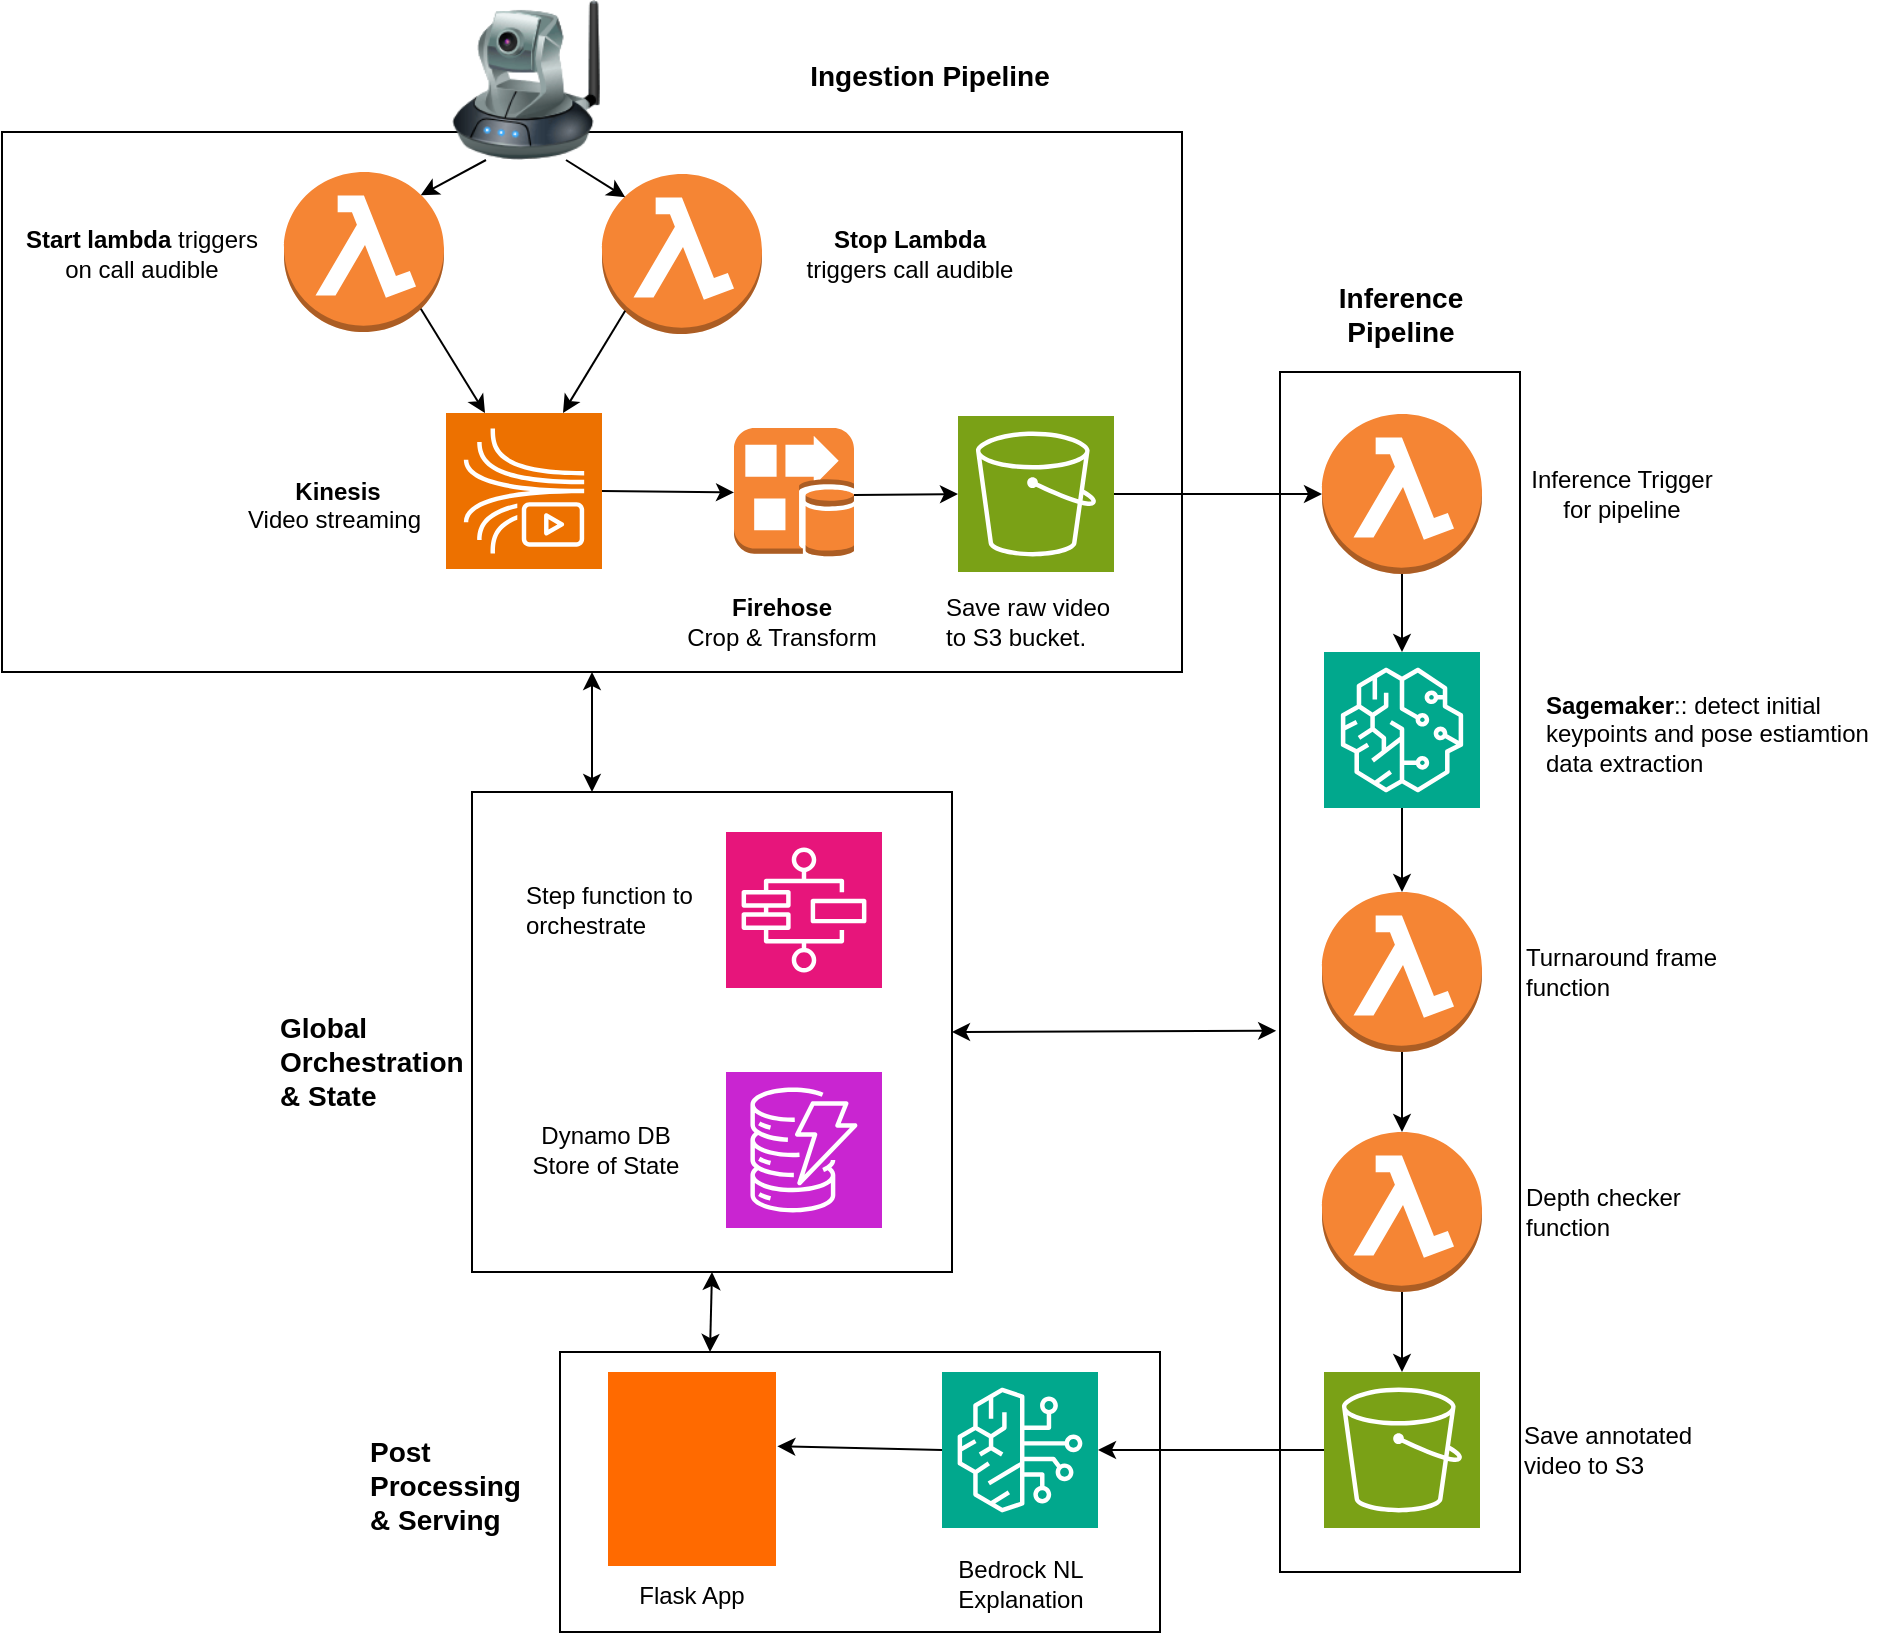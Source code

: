 <mxfile version="26.0.9" pages="2">
  <diagram id="-JO8x4zFdo4FEkR7jgUP" name="RefVision diagram">
    <mxGraphModel dx="1507" dy="1496" grid="1" gridSize="10" guides="1" tooltips="1" connect="1" arrows="1" fold="1" page="1" pageScale="1" pageWidth="1169" pageHeight="827" math="0" shadow="0">
      <root>
        <mxCell id="0" />
        <mxCell id="1" parent="0" />
        <mxCell id="lw2kPFOATej0GYd3BTcC-44" value="" style="rounded=0;whiteSpace=wrap;html=1;" vertex="1" parent="1">
          <mxGeometry x="309" y="-150" width="300" height="140" as="geometry" />
        </mxCell>
        <mxCell id="lw2kPFOATej0GYd3BTcC-38" value="" style="rounded=0;whiteSpace=wrap;html=1;" vertex="1" parent="1">
          <mxGeometry x="265" y="-430" width="240" height="240" as="geometry" />
        </mxCell>
        <mxCell id="lw2kPFOATej0GYd3BTcC-37" value="" style="rounded=0;whiteSpace=wrap;html=1;" vertex="1" parent="1">
          <mxGeometry x="30" y="-760" width="590" height="270" as="geometry" />
        </mxCell>
        <mxCell id="lw2kPFOATej0GYd3BTcC-36" value="" style="rounded=0;whiteSpace=wrap;html=1;" vertex="1" parent="1">
          <mxGeometry x="669" y="-640" width="120" height="600" as="geometry" />
        </mxCell>
        <mxCell id="WAWI1PnUTGvxY50PO7R5-2" value="" style="sketch=0;points=[[0,0,0],[0.25,0,0],[0.5,0,0],[0.75,0,0],[1,0,0],[0,1,0],[0.25,1,0],[0.5,1,0],[0.75,1,0],[1,1,0],[0,0.25,0],[0,0.5,0],[0,0.75,0],[1,0.25,0],[1,0.5,0],[1,0.75,0]];outlineConnect=0;fontColor=#232F3E;fillColor=#E7157B;strokeColor=#ffffff;dashed=0;verticalLabelPosition=bottom;verticalAlign=top;align=center;html=1;fontSize=12;fontStyle=0;aspect=fixed;shape=mxgraph.aws4.resourceIcon;resIcon=mxgraph.aws4.step_functions;" parent="1" vertex="1">
          <mxGeometry x="392" y="-410" width="78" height="78" as="geometry" />
        </mxCell>
        <mxCell id="WAWI1PnUTGvxY50PO7R5-3" value="" style="outlineConnect=0;dashed=0;verticalLabelPosition=bottom;verticalAlign=top;align=center;html=1;shape=mxgraph.aws3.lambda_function;fillColor=#F58534;gradientColor=none;" parent="1" vertex="1">
          <mxGeometry x="690" y="-619" width="80" height="80" as="geometry" />
        </mxCell>
        <mxCell id="WAWI1PnUTGvxY50PO7R5-8" value="&lt;b&gt;Sagemaker&lt;/b&gt;::&amp;nbsp;&lt;span style=&quot;background-color: transparent; color: light-dark(rgb(0, 0, 0), rgb(255, 255, 255));&quot;&gt;detect initial keypoints and pose estiamtion data extraction&lt;/span&gt;" style="text;html=1;align=left;verticalAlign=middle;whiteSpace=wrap;rounded=0;" parent="1" vertex="1">
          <mxGeometry x="800" y="-479" width="170" height="40" as="geometry" />
        </mxCell>
        <mxCell id="WAWI1PnUTGvxY50PO7R5-16" value="" style="sketch=0;points=[[0,0,0],[0.25,0,0],[0.5,0,0],[0.75,0,0],[1,0,0],[0,1,0],[0.25,1,0],[0.5,1,0],[0.75,1,0],[1,1,0],[0,0.25,0],[0,0.5,0],[0,0.75,0],[1,0.25,0],[1,0.5,0],[1,0.75,0]];outlineConnect=0;fontColor=#232F3E;fillColor=#01A88D;strokeColor=#ffffff;dashed=0;verticalLabelPosition=bottom;verticalAlign=top;align=center;html=1;fontSize=12;fontStyle=0;aspect=fixed;shape=mxgraph.aws4.resourceIcon;resIcon=mxgraph.aws4.sagemaker;" parent="1" vertex="1">
          <mxGeometry x="691" y="-500" width="78" height="78" as="geometry" />
        </mxCell>
        <mxCell id="WAWI1PnUTGvxY50PO7R5-26" value="Step function to orchestrate" style="text;html=1;align=left;verticalAlign=middle;whiteSpace=wrap;rounded=0;" parent="1" vertex="1">
          <mxGeometry x="290" y="-394" width="90" height="46" as="geometry" />
        </mxCell>
        <mxCell id="WAWI1PnUTGvxY50PO7R5-39" value="" style="sketch=0;points=[[0,0,0],[0.25,0,0],[0.5,0,0],[0.75,0,0],[1,0,0],[0,1,0],[0.25,1,0],[0.5,1,0],[0.75,1,0],[1,1,0],[0,0.25,0],[0,0.5,0],[0,0.75,0],[1,0.25,0],[1,0.5,0],[1,0.75,0]];outlineConnect=0;fontColor=#232F3E;fillColor=#7AA116;strokeColor=#ffffff;dashed=0;verticalLabelPosition=bottom;verticalAlign=top;align=center;html=1;fontSize=12;fontStyle=0;aspect=fixed;shape=mxgraph.aws4.resourceIcon;resIcon=mxgraph.aws4.s3;" parent="1" vertex="1">
          <mxGeometry x="508" y="-618" width="78" height="78" as="geometry" />
        </mxCell>
        <mxCell id="QuN5w_704vBOULfmnqHs-10" value="" style="endArrow=classic;html=1;rounded=0;exitX=1;exitY=0.5;exitDx=0;exitDy=0;exitPerimeter=0;entryX=0;entryY=0.5;entryDx=0;entryDy=0;entryPerimeter=0;" parent="1" source="YWISUtTttNGglYgdMUDr-8" edge="1" target="lw2kPFOATej0GYd3BTcC-1">
          <mxGeometry width="50" height="50" relative="1" as="geometry">
            <mxPoint x="430" y="-530" as="sourcePoint" />
            <mxPoint x="430" y="-500" as="targetPoint" />
          </mxGeometry>
        </mxCell>
        <mxCell id="unXnNoze_wnshiiaE0eF-2" value="&lt;b&gt;Kinesis&lt;/b&gt;" style="text;html=1;align=center;verticalAlign=middle;whiteSpace=wrap;rounded=0;" parent="1" vertex="1">
          <mxGeometry x="168" y="-595.5" width="60" height="30" as="geometry" />
        </mxCell>
        <mxCell id="unXnNoze_wnshiiaE0eF-3" value="Video streaming" style="text;html=1;align=left;verticalAlign=middle;whiteSpace=wrap;rounded=0;" parent="1" vertex="1">
          <mxGeometry x="151" y="-581.5" width="110" height="30" as="geometry" />
        </mxCell>
        <mxCell id="unXnNoze_wnshiiaE0eF-4" value="Save raw video to S3 bucket." style="text;html=1;align=left;verticalAlign=middle;whiteSpace=wrap;rounded=0;" parent="1" vertex="1">
          <mxGeometry x="500" y="-530" width="90" height="30" as="geometry" />
        </mxCell>
        <mxCell id="YWISUtTttNGglYgdMUDr-8" value="" style="sketch=0;points=[[0,0,0],[0.25,0,0],[0.5,0,0],[0.75,0,0],[1,0,0],[0,1,0],[0.25,1,0],[0.5,1,0],[0.75,1,0],[1,1,0],[0,0.25,0],[0,0.5,0],[0,0.75,0],[1,0.25,0],[1,0.5,0],[1,0.75,0]];outlineConnect=0;fontColor=#232F3E;fillColor=#ED7100;strokeColor=#ffffff;dashed=0;verticalLabelPosition=bottom;verticalAlign=top;align=center;html=1;fontSize=12;fontStyle=0;aspect=fixed;shape=mxgraph.aws4.resourceIcon;resIcon=mxgraph.aws4.kinesis_video_streams;" parent="1" vertex="1">
          <mxGeometry x="252" y="-619.5" width="78" height="78" as="geometry" />
        </mxCell>
        <mxCell id="lw2kPFOATej0GYd3BTcC-1" value="" style="outlineConnect=0;dashed=0;verticalLabelPosition=bottom;verticalAlign=top;align=center;html=1;shape=mxgraph.aws3.kinesis_firehose;fillColor=#F58534;gradientColor=none;" vertex="1" parent="1">
          <mxGeometry x="396" y="-612" width="60" height="64.5" as="geometry" />
        </mxCell>
        <mxCell id="lw2kPFOATej0GYd3BTcC-2" value="&lt;b&gt;Firehose&lt;/b&gt;&lt;div&gt;&lt;span style=&quot;text-align: left;&quot;&gt;Crop &amp;amp; Transform&lt;/span&gt;&lt;b&gt;&lt;br&gt;&lt;/b&gt;&lt;/div&gt;" style="text;html=1;align=center;verticalAlign=middle;whiteSpace=wrap;rounded=0;" vertex="1" parent="1">
          <mxGeometry x="370" y="-530" width="100" height="30" as="geometry" />
        </mxCell>
        <mxCell id="lw2kPFOATej0GYd3BTcC-4" value="" style="sketch=0;points=[[0,0,0],[0.25,0,0],[0.5,0,0],[0.75,0,0],[1,0,0],[0,1,0],[0.25,1,0],[0.5,1,0],[0.75,1,0],[1,1,0],[0,0.25,0],[0,0.5,0],[0,0.75,0],[1,0.25,0],[1,0.5,0],[1,0.75,0]];outlineConnect=0;fontColor=#232F3E;fillColor=#C925D1;strokeColor=#ffffff;dashed=0;verticalLabelPosition=bottom;verticalAlign=top;align=center;html=1;fontSize=12;fontStyle=0;aspect=fixed;shape=mxgraph.aws4.resourceIcon;resIcon=mxgraph.aws4.dynamodb;" vertex="1" parent="1">
          <mxGeometry x="392" y="-290" width="78" height="78" as="geometry" />
        </mxCell>
        <mxCell id="lw2kPFOATej0GYd3BTcC-5" value="Dynamo DB Store of State" style="text;html=1;align=center;verticalAlign=middle;whiteSpace=wrap;rounded=0;" vertex="1" parent="1">
          <mxGeometry x="292" y="-266" width="80" height="30" as="geometry" />
        </mxCell>
        <mxCell id="lw2kPFOATej0GYd3BTcC-6" value="" style="endArrow=classic;html=1;rounded=0;exitX=1;exitY=0.52;exitDx=0;exitDy=0;exitPerimeter=0;entryX=0;entryY=0.5;entryDx=0;entryDy=0;entryPerimeter=0;" edge="1" parent="1" source="lw2kPFOATej0GYd3BTcC-1" target="WAWI1PnUTGvxY50PO7R5-39">
          <mxGeometry width="50" height="50" relative="1" as="geometry">
            <mxPoint x="430" y="-440" as="sourcePoint" />
            <mxPoint x="429" y="-399" as="targetPoint" />
          </mxGeometry>
        </mxCell>
        <mxCell id="lw2kPFOATej0GYd3BTcC-7" value="" style="endArrow=classic;html=1;rounded=0;exitX=1;exitY=0.5;exitDx=0;exitDy=0;exitPerimeter=0;entryX=0;entryY=0.5;entryDx=0;entryDy=0;entryPerimeter=0;" edge="1" parent="1" source="WAWI1PnUTGvxY50PO7R5-39" target="WAWI1PnUTGvxY50PO7R5-3">
          <mxGeometry width="50" height="50" relative="1" as="geometry">
            <mxPoint x="590" y="-450" as="sourcePoint" />
            <mxPoint x="640" y="-500" as="targetPoint" />
          </mxGeometry>
        </mxCell>
        <mxCell id="lw2kPFOATej0GYd3BTcC-9" value="" style="sketch=0;points=[[0,0,0],[0.25,0,0],[0.5,0,0],[0.75,0,0],[1,0,0],[0,1,0],[0.25,1,0],[0.5,1,0],[0.75,1,0],[1,1,0],[0,0.25,0],[0,0.5,0],[0,0.75,0],[1,0.25,0],[1,0.5,0],[1,0.75,0]];outlineConnect=0;fontColor=#232F3E;fillColor=#7AA116;strokeColor=#ffffff;dashed=0;verticalLabelPosition=bottom;verticalAlign=top;align=center;html=1;fontSize=12;fontStyle=0;aspect=fixed;shape=mxgraph.aws4.resourceIcon;resIcon=mxgraph.aws4.s3;" vertex="1" parent="1">
          <mxGeometry x="691" y="-140" width="78" height="78" as="geometry" />
        </mxCell>
        <mxCell id="lw2kPFOATej0GYd3BTcC-10" value="" style="endArrow=classic;html=1;rounded=0;exitX=0.5;exitY=1;exitDx=0;exitDy=0;exitPerimeter=0;entryX=0.5;entryY=0;entryDx=0;entryDy=0;entryPerimeter=0;" edge="1" parent="1" source="WAWI1PnUTGvxY50PO7R5-3" target="WAWI1PnUTGvxY50PO7R5-16">
          <mxGeometry width="50" height="50" relative="1" as="geometry">
            <mxPoint x="650" y="-330" as="sourcePoint" />
            <mxPoint x="700" y="-380" as="targetPoint" />
          </mxGeometry>
        </mxCell>
        <mxCell id="lw2kPFOATej0GYd3BTcC-11" value="" style="outlineConnect=0;dashed=0;verticalLabelPosition=bottom;verticalAlign=top;align=center;html=1;shape=mxgraph.aws3.lambda_function;fillColor=#F58534;gradientColor=none;" vertex="1" parent="1">
          <mxGeometry x="171" y="-740" width="80" height="80" as="geometry" />
        </mxCell>
        <mxCell id="lw2kPFOATej0GYd3BTcC-12" value="" style="endArrow=classic;html=1;rounded=0;exitX=0.855;exitY=0.855;exitDx=0;exitDy=0;exitPerimeter=0;entryX=0.25;entryY=0;entryDx=0;entryDy=0;entryPerimeter=0;" edge="1" parent="1" source="lw2kPFOATej0GYd3BTcC-11" target="YWISUtTttNGglYgdMUDr-8">
          <mxGeometry width="50" height="50" relative="1" as="geometry">
            <mxPoint x="180" y="-460" as="sourcePoint" />
            <mxPoint x="230" y="-510" as="targetPoint" />
          </mxGeometry>
        </mxCell>
        <mxCell id="lw2kPFOATej0GYd3BTcC-13" value="&lt;b&gt;Start lambda&lt;/b&gt; triggers on call audible" style="text;html=1;align=center;verticalAlign=middle;whiteSpace=wrap;rounded=0;" vertex="1" parent="1">
          <mxGeometry x="40" y="-714" width="120" height="30" as="geometry" />
        </mxCell>
        <mxCell id="lw2kPFOATej0GYd3BTcC-14" value="" style="outlineConnect=0;dashed=0;verticalLabelPosition=bottom;verticalAlign=top;align=center;html=1;shape=mxgraph.aws3.lambda_function;fillColor=#F58534;gradientColor=none;" vertex="1" parent="1">
          <mxGeometry x="330" y="-739" width="80" height="80" as="geometry" />
        </mxCell>
        <mxCell id="lw2kPFOATej0GYd3BTcC-15" value="&lt;strong data-end=&quot;485&quot; data-start=&quot;470&quot;&gt;Stop Lambda&lt;/strong&gt; triggers call audible" style="text;html=1;align=center;verticalAlign=middle;whiteSpace=wrap;rounded=0;" vertex="1" parent="1">
          <mxGeometry x="428" y="-714" width="112" height="30" as="geometry" />
        </mxCell>
        <mxCell id="lw2kPFOATej0GYd3BTcC-16" value="" style="endArrow=classic;html=1;rounded=0;exitX=0.145;exitY=0.855;exitDx=0;exitDy=0;exitPerimeter=0;entryX=0.75;entryY=0;entryDx=0;entryDy=0;entryPerimeter=0;" edge="1" parent="1" source="lw2kPFOATej0GYd3BTcC-14" target="YWISUtTttNGglYgdMUDr-8">
          <mxGeometry width="50" height="50" relative="1" as="geometry">
            <mxPoint x="180" y="-450" as="sourcePoint" />
            <mxPoint x="230" y="-500" as="targetPoint" />
          </mxGeometry>
        </mxCell>
        <mxCell id="lw2kPFOATej0GYd3BTcC-17" value="Inference Trigger for pipeline" style="text;html=1;align=center;verticalAlign=middle;whiteSpace=wrap;rounded=0;" vertex="1" parent="1">
          <mxGeometry x="790" y="-594" width="100" height="30" as="geometry" />
        </mxCell>
        <mxCell id="lw2kPFOATej0GYd3BTcC-18" value="" style="outlineConnect=0;dashed=0;verticalLabelPosition=bottom;verticalAlign=top;align=center;html=1;shape=mxgraph.aws3.lambda_function;fillColor=#F58534;gradientColor=none;" vertex="1" parent="1">
          <mxGeometry x="690" y="-380" width="80" height="80" as="geometry" />
        </mxCell>
        <mxCell id="lw2kPFOATej0GYd3BTcC-19" value="Turnaround frame function" style="text;html=1;align=left;verticalAlign=middle;whiteSpace=wrap;rounded=0;" vertex="1" parent="1">
          <mxGeometry x="790" y="-355" width="120" height="30" as="geometry" />
        </mxCell>
        <mxCell id="lw2kPFOATej0GYd3BTcC-20" value="" style="endArrow=classic;html=1;rounded=0;entryX=0.5;entryY=0;entryDx=0;entryDy=0;entryPerimeter=0;exitX=0.5;exitY=1;exitDx=0;exitDy=0;exitPerimeter=0;" edge="1" parent="1" source="WAWI1PnUTGvxY50PO7R5-16" target="lw2kPFOATej0GYd3BTcC-18">
          <mxGeometry width="50" height="50" relative="1" as="geometry">
            <mxPoint x="511" y="-120" as="sourcePoint" />
            <mxPoint x="561" y="-170" as="targetPoint" />
          </mxGeometry>
        </mxCell>
        <mxCell id="lw2kPFOATej0GYd3BTcC-22" value="" style="sketch=0;points=[[0,0,0],[0.25,0,0],[0.5,0,0],[0.75,0,0],[1,0,0],[0,1,0],[0.25,1,0],[0.5,1,0],[0.75,1,0],[1,1,0],[0,0.25,0],[0,0.5,0],[0,0.75,0],[1,0.25,0],[1,0.5,0],[1,0.75,0]];outlineConnect=0;fontColor=#232F3E;fillColor=#01A88D;strokeColor=#ffffff;dashed=0;verticalLabelPosition=bottom;verticalAlign=top;align=center;html=1;fontSize=12;fontStyle=0;aspect=fixed;shape=mxgraph.aws4.resourceIcon;resIcon=mxgraph.aws4.bedrock;" vertex="1" parent="1">
          <mxGeometry x="500" y="-140" width="78" height="78" as="geometry" />
        </mxCell>
        <mxCell id="lw2kPFOATej0GYd3BTcC-23" value="" style="endArrow=classic;html=1;rounded=0;exitX=0.5;exitY=1;exitDx=0;exitDy=0;exitPerimeter=0;entryX=0.5;entryY=0;entryDx=0;entryDy=0;entryPerimeter=0;" edge="1" parent="1" source="lw2kPFOATej0GYd3BTcC-18" target="lw2kPFOATej0GYd3BTcC-25">
          <mxGeometry width="50" height="50" relative="1" as="geometry">
            <mxPoint x="380" y="30" as="sourcePoint" />
            <mxPoint x="430" y="-20" as="targetPoint" />
          </mxGeometry>
        </mxCell>
        <mxCell id="lw2kPFOATej0GYd3BTcC-24" value="Save annotated video to S3" style="text;html=1;align=left;verticalAlign=middle;whiteSpace=wrap;rounded=0;" vertex="1" parent="1">
          <mxGeometry x="789" y="-116" width="100" height="30" as="geometry" />
        </mxCell>
        <mxCell id="lw2kPFOATej0GYd3BTcC-25" value="" style="outlineConnect=0;dashed=0;verticalLabelPosition=bottom;verticalAlign=top;align=center;html=1;shape=mxgraph.aws3.lambda_function;fillColor=#F58534;gradientColor=none;" vertex="1" parent="1">
          <mxGeometry x="690" y="-260" width="80" height="80" as="geometry" />
        </mxCell>
        <mxCell id="lw2kPFOATej0GYd3BTcC-26" value="Depth checker function" style="text;html=1;align=left;verticalAlign=middle;whiteSpace=wrap;rounded=0;" vertex="1" parent="1">
          <mxGeometry x="790" y="-235" width="90" height="30" as="geometry" />
        </mxCell>
        <mxCell id="lw2kPFOATej0GYd3BTcC-27" value="Bedrock NL Explanation" style="text;html=1;align=center;verticalAlign=middle;whiteSpace=wrap;rounded=0;" vertex="1" parent="1">
          <mxGeometry x="509" y="-49" width="61" height="30" as="geometry" />
        </mxCell>
        <mxCell id="lw2kPFOATej0GYd3BTcC-28" value="" style="endArrow=classic;html=1;rounded=0;exitX=0;exitY=0.5;exitDx=0;exitDy=0;exitPerimeter=0;entryX=1;entryY=0.5;entryDx=0;entryDy=0;entryPerimeter=0;" edge="1" parent="1" source="lw2kPFOATej0GYd3BTcC-9" target="lw2kPFOATej0GYd3BTcC-22">
          <mxGeometry width="50" height="50" relative="1" as="geometry">
            <mxPoint x="320" y="-210" as="sourcePoint" />
            <mxPoint x="370" y="-260" as="targetPoint" />
          </mxGeometry>
        </mxCell>
        <mxCell id="lw2kPFOATej0GYd3BTcC-29" value="" style="endArrow=classic;html=1;rounded=0;entryX=0.5;entryY=0;entryDx=0;entryDy=0;entryPerimeter=0;exitX=0.5;exitY=1;exitDx=0;exitDy=0;exitPerimeter=0;" edge="1" parent="1" source="lw2kPFOATej0GYd3BTcC-25" target="lw2kPFOATej0GYd3BTcC-9">
          <mxGeometry width="50" height="50" relative="1" as="geometry">
            <mxPoint x="380" y="-210" as="sourcePoint" />
            <mxPoint x="430" y="-260" as="targetPoint" />
          </mxGeometry>
        </mxCell>
        <mxCell id="lw2kPFOATej0GYd3BTcC-30" value="" style="points=[];aspect=fixed;html=1;align=center;shadow=0;dashed=0;fillColor=#FF6A00;strokeColor=none;shape=mxgraph.alibaba_cloud.ahas_application_high_availability_service;" vertex="1" parent="1">
          <mxGeometry x="333" y="-140" width="84" height="97" as="geometry" />
        </mxCell>
        <mxCell id="lw2kPFOATej0GYd3BTcC-31" value="" style="image;html=1;image=img/lib/clip_art/networking/Ip_Camera_128x128.png" vertex="1" parent="1">
          <mxGeometry x="252" y="-826" width="80" height="80" as="geometry" />
        </mxCell>
        <mxCell id="lw2kPFOATej0GYd3BTcC-32" value="" style="endArrow=classic;html=1;rounded=0;exitX=0.25;exitY=1;exitDx=0;exitDy=0;entryX=0.855;entryY=0.145;entryDx=0;entryDy=0;entryPerimeter=0;" edge="1" parent="1" source="lw2kPFOATej0GYd3BTcC-31" target="lw2kPFOATej0GYd3BTcC-11">
          <mxGeometry width="50" height="50" relative="1" as="geometry">
            <mxPoint x="120" y="-390" as="sourcePoint" />
            <mxPoint x="170" y="-440" as="targetPoint" />
          </mxGeometry>
        </mxCell>
        <mxCell id="lw2kPFOATej0GYd3BTcC-33" value="" style="endArrow=classic;html=1;rounded=0;entryX=0.145;entryY=0.145;entryDx=0;entryDy=0;entryPerimeter=0;exitX=0.75;exitY=1;exitDx=0;exitDy=0;" edge="1" parent="1" source="lw2kPFOATej0GYd3BTcC-31" target="lw2kPFOATej0GYd3BTcC-14">
          <mxGeometry width="50" height="50" relative="1" as="geometry">
            <mxPoint x="120" y="-390" as="sourcePoint" />
            <mxPoint x="170" y="-440" as="targetPoint" />
          </mxGeometry>
        </mxCell>
        <mxCell id="lw2kPFOATej0GYd3BTcC-34" value="Flask App" style="text;html=1;align=center;verticalAlign=middle;whiteSpace=wrap;rounded=0;" vertex="1" parent="1">
          <mxGeometry x="345" y="-43" width="60" height="30" as="geometry" />
        </mxCell>
        <mxCell id="lw2kPFOATej0GYd3BTcC-35" value="" style="endArrow=classic;html=1;rounded=0;exitX=0;exitY=0.5;exitDx=0;exitDy=0;exitPerimeter=0;entryX=1.008;entryY=0.383;entryDx=0;entryDy=0;entryPerimeter=0;" edge="1" parent="1" source="lw2kPFOATej0GYd3BTcC-22" target="lw2kPFOATej0GYd3BTcC-30">
          <mxGeometry width="50" height="50" relative="1" as="geometry">
            <mxPoint x="120" y="-330" as="sourcePoint" />
            <mxPoint x="430" y="-101" as="targetPoint" />
          </mxGeometry>
        </mxCell>
        <mxCell id="lw2kPFOATej0GYd3BTcC-39" value="&lt;b&gt;&lt;font style=&quot;font-size: 14px;&quot;&gt;Global Orchestration &amp;amp; State&lt;/font&gt;&lt;/b&gt;" style="text;html=1;align=left;verticalAlign=middle;whiteSpace=wrap;rounded=0;" vertex="1" parent="1">
          <mxGeometry x="167" y="-320" width="60" height="50" as="geometry" />
        </mxCell>
        <mxCell id="lw2kPFOATej0GYd3BTcC-40" value="&lt;font style=&quot;font-size: 14px;&quot;&gt;&lt;b&gt;Ingestion Pipeline&lt;/b&gt;&lt;/font&gt;" style="text;html=1;align=center;verticalAlign=middle;whiteSpace=wrap;rounded=0;" vertex="1" parent="1">
          <mxGeometry x="428" y="-803" width="132" height="30" as="geometry" />
        </mxCell>
        <mxCell id="lw2kPFOATej0GYd3BTcC-41" value="" style="endArrow=classic;startArrow=classic;html=1;rounded=0;entryX=0.5;entryY=1;entryDx=0;entryDy=0;exitX=0.25;exitY=0;exitDx=0;exitDy=0;" edge="1" parent="1" source="lw2kPFOATej0GYd3BTcC-38" target="lw2kPFOATej0GYd3BTcC-37">
          <mxGeometry width="50" height="50" relative="1" as="geometry">
            <mxPoint x="200" y="-340" as="sourcePoint" />
            <mxPoint x="250" y="-390" as="targetPoint" />
          </mxGeometry>
        </mxCell>
        <mxCell id="lw2kPFOATej0GYd3BTcC-42" value="" style="endArrow=classic;startArrow=classic;html=1;rounded=0;entryX=-0.016;entryY=0.549;entryDx=0;entryDy=0;entryPerimeter=0;exitX=1;exitY=0.5;exitDx=0;exitDy=0;" edge="1" parent="1" source="lw2kPFOATej0GYd3BTcC-38" target="lw2kPFOATej0GYd3BTcC-36">
          <mxGeometry width="50" height="50" relative="1" as="geometry">
            <mxPoint x="510" y="-310" as="sourcePoint" />
            <mxPoint x="250" y="-390" as="targetPoint" />
          </mxGeometry>
        </mxCell>
        <mxCell id="lw2kPFOATej0GYd3BTcC-43" value="&lt;b&gt;&lt;font style=&quot;font-size: 14px;&quot;&gt;Inference Pipeline&lt;/font&gt;&lt;/b&gt;" style="text;html=1;align=center;verticalAlign=middle;whiteSpace=wrap;rounded=0;" vertex="1" parent="1">
          <mxGeometry x="684" y="-684" width="91" height="30" as="geometry" />
        </mxCell>
        <mxCell id="lw2kPFOATej0GYd3BTcC-45" value="" style="endArrow=classic;startArrow=classic;html=1;rounded=0;exitX=0.25;exitY=0;exitDx=0;exitDy=0;entryX=0.5;entryY=1;entryDx=0;entryDy=0;" edge="1" parent="1" source="lw2kPFOATej0GYd3BTcC-44" target="lw2kPFOATej0GYd3BTcC-38">
          <mxGeometry width="50" height="50" relative="1" as="geometry">
            <mxPoint x="200" y="-200" as="sourcePoint" />
            <mxPoint x="250" y="-250" as="targetPoint" />
          </mxGeometry>
        </mxCell>
        <mxCell id="lw2kPFOATej0GYd3BTcC-46" value="&lt;b&gt;&lt;font style=&quot;font-size: 14px;&quot;&gt;Post Processing &amp;amp; Serving&lt;/font&gt;&lt;/b&gt;" style="text;html=1;align=left;verticalAlign=middle;whiteSpace=wrap;rounded=0;" vertex="1" parent="1">
          <mxGeometry x="212" y="-106.5" width="72" height="46.5" as="geometry" />
        </mxCell>
      </root>
    </mxGraphModel>
  </diagram>
  <diagram id="aPw4FIxZryii-7Ovj8X9" name="Quick overview">
    <mxGraphModel dx="1281" dy="569" grid="1" gridSize="10" guides="1" tooltips="1" connect="1" arrows="1" fold="1" page="1" pageScale="1" pageWidth="1169" pageHeight="827" math="0" shadow="0">
      <root>
        <mxCell id="0" />
        <mxCell id="1" parent="0" />
        <mxCell id="bX63Et1-k-Tr-xanEl1d-1" value="" style="rounded=0;whiteSpace=wrap;html=1;" vertex="1" parent="1">
          <mxGeometry x="229" y="486" width="300" height="140" as="geometry" />
        </mxCell>
        <mxCell id="bX63Et1-k-Tr-xanEl1d-2" value="" style="rounded=0;whiteSpace=wrap;html=1;" vertex="1" parent="1">
          <mxGeometry x="185" y="316" width="240" height="114" as="geometry" />
        </mxCell>
        <mxCell id="bX63Et1-k-Tr-xanEl1d-3" value="" style="rounded=0;whiteSpace=wrap;html=1;" vertex="1" parent="1">
          <mxGeometry x="120" y="100" width="370" height="140" as="geometry" />
        </mxCell>
        <mxCell id="bX63Et1-k-Tr-xanEl1d-4" value="" style="rounded=0;whiteSpace=wrap;html=1;" vertex="1" parent="1">
          <mxGeometry x="649" y="196" width="120" height="234" as="geometry" />
        </mxCell>
        <mxCell id="bX63Et1-k-Tr-xanEl1d-5" value="" style="sketch=0;points=[[0,0,0],[0.25,0,0],[0.5,0,0],[0.75,0,0],[1,0,0],[0,1,0],[0.25,1,0],[0.5,1,0],[0.75,1,0],[1,1,0],[0,0.25,0],[0,0.5,0],[0,0.75,0],[1,0.25,0],[1,0.5,0],[1,0.75,0]];outlineConnect=0;fontColor=#232F3E;fillColor=#E7157B;strokeColor=#ffffff;dashed=0;verticalLabelPosition=bottom;verticalAlign=top;align=center;html=1;fontSize=12;fontStyle=0;aspect=fixed;shape=mxgraph.aws4.resourceIcon;resIcon=mxgraph.aws4.step_functions;" vertex="1" parent="1">
          <mxGeometry x="312" y="336" width="78" height="78" as="geometry" />
        </mxCell>
        <mxCell id="bX63Et1-k-Tr-xanEl1d-7" value="&lt;b&gt;Sagemaker&lt;/b&gt;::&amp;nbsp;&lt;span style=&quot;background-color: transparent; color: light-dark(rgb(0, 0, 0), rgb(255, 255, 255));&quot;&gt;detect initial keypoints and pose estiamtion data extraction&lt;/span&gt;" style="text;html=1;align=left;verticalAlign=middle;whiteSpace=wrap;rounded=0;" vertex="1" parent="1">
          <mxGeometry x="780" y="237" width="170" height="40" as="geometry" />
        </mxCell>
        <mxCell id="bX63Et1-k-Tr-xanEl1d-8" value="" style="sketch=0;points=[[0,0,0],[0.25,0,0],[0.5,0,0],[0.75,0,0],[1,0,0],[0,1,0],[0.25,1,0],[0.5,1,0],[0.75,1,0],[1,1,0],[0,0.25,0],[0,0.5,0],[0,0.75,0],[1,0.25,0],[1,0.5,0],[1,0.75,0]];outlineConnect=0;fontColor=#232F3E;fillColor=#01A88D;strokeColor=#ffffff;dashed=0;verticalLabelPosition=bottom;verticalAlign=top;align=center;html=1;fontSize=12;fontStyle=0;aspect=fixed;shape=mxgraph.aws4.resourceIcon;resIcon=mxgraph.aws4.sagemaker;" vertex="1" parent="1">
          <mxGeometry x="672" y="218" width="78" height="78" as="geometry" />
        </mxCell>
        <mxCell id="bX63Et1-k-Tr-xanEl1d-9" value="Step function to orchestrate" style="text;html=1;align=left;verticalAlign=middle;whiteSpace=wrap;rounded=0;" vertex="1" parent="1">
          <mxGeometry x="210" y="352" width="90" height="46" as="geometry" />
        </mxCell>
        <mxCell id="bX63Et1-k-Tr-xanEl1d-10" value="" style="sketch=0;points=[[0,0,0],[0.25,0,0],[0.5,0,0],[0.75,0,0],[1,0,0],[0,1,0],[0.25,1,0],[0.5,1,0],[0.75,1,0],[1,1,0],[0,0.25,0],[0,0.5,0],[0,0.75,0],[1,0.25,0],[1,0.5,0],[1,0.75,0]];outlineConnect=0;fontColor=#232F3E;fillColor=#7AA116;strokeColor=#ffffff;dashed=0;verticalLabelPosition=bottom;verticalAlign=top;align=center;html=1;fontSize=12;fontStyle=0;aspect=fixed;shape=mxgraph.aws4.resourceIcon;resIcon=mxgraph.aws4.s3;" vertex="1" parent="1">
          <mxGeometry x="372" y="116.5" width="78" height="78" as="geometry" />
        </mxCell>
        <mxCell id="bX63Et1-k-Tr-xanEl1d-11" value="" style="endArrow=classic;html=1;rounded=0;exitX=1;exitY=0.5;exitDx=0;exitDy=0;exitPerimeter=0;entryX=0;entryY=0.5;entryDx=0;entryDy=0;entryPerimeter=0;" edge="1" parent="1" source="bX63Et1-k-Tr-xanEl1d-15" target="bX63Et1-k-Tr-xanEl1d-10">
          <mxGeometry width="50" height="50" relative="1" as="geometry">
            <mxPoint x="410" y="206" as="sourcePoint" />
            <mxPoint x="376" y="156.25" as="targetPoint" />
          </mxGeometry>
        </mxCell>
        <mxCell id="bX63Et1-k-Tr-xanEl1d-12" value="&lt;b&gt;Kinesis&lt;/b&gt;" style="text;html=1;align=center;verticalAlign=middle;whiteSpace=wrap;rounded=0;" vertex="1" parent="1">
          <mxGeometry x="148" y="140.5" width="60" height="30" as="geometry" />
        </mxCell>
        <mxCell id="bX63Et1-k-Tr-xanEl1d-13" value="Video streaming" style="text;html=1;align=left;verticalAlign=middle;whiteSpace=wrap;rounded=0;" vertex="1" parent="1">
          <mxGeometry x="131" y="154.5" width="110" height="30" as="geometry" />
        </mxCell>
        <mxCell id="bX63Et1-k-Tr-xanEl1d-14" value="Save raw video to S3 bucket." style="text;html=1;align=left;verticalAlign=middle;whiteSpace=wrap;rounded=0;" vertex="1" parent="1">
          <mxGeometry x="372" y="206" width="90" height="30" as="geometry" />
        </mxCell>
        <mxCell id="bX63Et1-k-Tr-xanEl1d-15" value="" style="sketch=0;points=[[0,0,0],[0.25,0,0],[0.5,0,0],[0.75,0,0],[1,0,0],[0,1,0],[0.25,1,0],[0.5,1,0],[0.75,1,0],[1,1,0],[0,0.25,0],[0,0.5,0],[0,0.75,0],[1,0.25,0],[1,0.5,0],[1,0.75,0]];outlineConnect=0;fontColor=#232F3E;fillColor=#ED7100;strokeColor=#ffffff;dashed=0;verticalLabelPosition=bottom;verticalAlign=top;align=center;html=1;fontSize=12;fontStyle=0;aspect=fixed;shape=mxgraph.aws4.resourceIcon;resIcon=mxgraph.aws4.kinesis_video_streams;" vertex="1" parent="1">
          <mxGeometry x="232" y="116.5" width="78" height="78" as="geometry" />
        </mxCell>
        <mxCell id="bX63Et1-k-Tr-xanEl1d-21" value="" style="endArrow=classic;html=1;rounded=0;exitX=1;exitY=0.5;exitDx=0;exitDy=0;exitPerimeter=0;entryX=0;entryY=0.5;entryDx=0;entryDy=0;entryPerimeter=0;" edge="1" parent="1" source="bX63Et1-k-Tr-xanEl1d-10" target="bX63Et1-k-Tr-xanEl1d-8">
          <mxGeometry width="50" height="50" relative="1" as="geometry">
            <mxPoint x="570" y="386" as="sourcePoint" />
            <mxPoint x="620" y="336" as="targetPoint" />
          </mxGeometry>
        </mxCell>
        <mxCell id="bX63Et1-k-Tr-xanEl1d-22" value="" style="sketch=0;points=[[0,0,0],[0.25,0,0],[0.5,0,0],[0.75,0,0],[1,0,0],[0,1,0],[0.25,1,0],[0.5,1,0],[0.75,1,0],[1,1,0],[0,0.25,0],[0,0.5,0],[0,0.75,0],[1,0.25,0],[1,0.5,0],[1,0.75,0]];outlineConnect=0;fontColor=#232F3E;fillColor=#7AA116;strokeColor=#ffffff;dashed=0;verticalLabelPosition=bottom;verticalAlign=top;align=center;html=1;fontSize=12;fontStyle=0;aspect=fixed;shape=mxgraph.aws4.resourceIcon;resIcon=mxgraph.aws4.s3;" vertex="1" parent="1">
          <mxGeometry x="672" y="328" width="78" height="78" as="geometry" />
        </mxCell>
        <mxCell id="bX63Et1-k-Tr-xanEl1d-25" value="" style="endArrow=classic;html=1;rounded=0;" edge="1" parent="1" source="bX63Et1-k-Tr-xanEl1d-43" target="bX63Et1-k-Tr-xanEl1d-15">
          <mxGeometry width="50" height="50" relative="1" as="geometry">
            <mxPoint x="219.4" y="164.4" as="sourcePoint" />
            <mxPoint x="210" y="326" as="targetPoint" />
          </mxGeometry>
        </mxCell>
        <mxCell id="bX63Et1-k-Tr-xanEl1d-34" value="" style="sketch=0;points=[[0,0,0],[0.25,0,0],[0.5,0,0],[0.75,0,0],[1,0,0],[0,1,0],[0.25,1,0],[0.5,1,0],[0.75,1,0],[1,1,0],[0,0.25,0],[0,0.5,0],[0,0.75,0],[1,0.25,0],[1,0.5,0],[1,0.75,0]];outlineConnect=0;fontColor=#232F3E;fillColor=#01A88D;strokeColor=#ffffff;dashed=0;verticalLabelPosition=bottom;verticalAlign=top;align=center;html=1;fontSize=12;fontStyle=0;aspect=fixed;shape=mxgraph.aws4.resourceIcon;resIcon=mxgraph.aws4.bedrock;" vertex="1" parent="1">
          <mxGeometry x="420" y="496" width="78" height="78" as="geometry" />
        </mxCell>
        <mxCell id="bX63Et1-k-Tr-xanEl1d-36" value="Save annotated video to S3" style="text;html=1;align=left;verticalAlign=middle;whiteSpace=wrap;rounded=0;" vertex="1" parent="1">
          <mxGeometry x="779" y="350" width="100" height="30" as="geometry" />
        </mxCell>
        <mxCell id="bX63Et1-k-Tr-xanEl1d-39" value="Bedrock NL Explanation" style="text;html=1;align=center;verticalAlign=middle;whiteSpace=wrap;rounded=0;" vertex="1" parent="1">
          <mxGeometry x="429" y="587" width="61" height="30" as="geometry" />
        </mxCell>
        <mxCell id="bX63Et1-k-Tr-xanEl1d-40" value="" style="endArrow=classic;html=1;rounded=0;exitX=0;exitY=0.5;exitDx=0;exitDy=0;exitPerimeter=0;entryX=1;entryY=0.5;entryDx=0;entryDy=0;entryPerimeter=0;" edge="1" parent="1" source="bX63Et1-k-Tr-xanEl1d-22" target="bX63Et1-k-Tr-xanEl1d-34">
          <mxGeometry width="50" height="50" relative="1" as="geometry">
            <mxPoint x="300" y="626" as="sourcePoint" />
            <mxPoint x="350" y="576" as="targetPoint" />
          </mxGeometry>
        </mxCell>
        <mxCell id="bX63Et1-k-Tr-xanEl1d-41" value="" style="endArrow=classic;html=1;rounded=0;entryX=0.5;entryY=0;entryDx=0;entryDy=0;entryPerimeter=0;exitX=0.5;exitY=1;exitDx=0;exitDy=0;exitPerimeter=0;" edge="1" parent="1" source="bX63Et1-k-Tr-xanEl1d-8" target="bX63Et1-k-Tr-xanEl1d-22">
          <mxGeometry width="50" height="50" relative="1" as="geometry">
            <mxPoint x="710" y="656" as="sourcePoint" />
            <mxPoint x="410" y="576" as="targetPoint" />
          </mxGeometry>
        </mxCell>
        <mxCell id="bX63Et1-k-Tr-xanEl1d-42" value="" style="points=[];aspect=fixed;html=1;align=center;shadow=0;dashed=0;fillColor=#FF6A00;strokeColor=none;shape=mxgraph.alibaba_cloud.ahas_application_high_availability_service;" vertex="1" parent="1">
          <mxGeometry x="253" y="496" width="84" height="97" as="geometry" />
        </mxCell>
        <mxCell id="bX63Et1-k-Tr-xanEl1d-43" value="" style="image;html=1;image=img/lib/clip_art/networking/Ip_Camera_128x128.png" vertex="1" parent="1">
          <mxGeometry x="232" y="10" width="80" height="80" as="geometry" />
        </mxCell>
        <mxCell id="bX63Et1-k-Tr-xanEl1d-46" value="Flask App" style="text;html=1;align=center;verticalAlign=middle;whiteSpace=wrap;rounded=0;" vertex="1" parent="1">
          <mxGeometry x="265" y="593" width="60" height="30" as="geometry" />
        </mxCell>
        <mxCell id="bX63Et1-k-Tr-xanEl1d-47" value="" style="endArrow=classic;html=1;rounded=0;exitX=0;exitY=0.5;exitDx=0;exitDy=0;exitPerimeter=0;entryX=1.008;entryY=0.383;entryDx=0;entryDy=0;entryPerimeter=0;" edge="1" parent="1" source="bX63Et1-k-Tr-xanEl1d-34" target="bX63Et1-k-Tr-xanEl1d-42">
          <mxGeometry width="50" height="50" relative="1" as="geometry">
            <mxPoint x="40" y="306" as="sourcePoint" />
            <mxPoint x="350" y="535" as="targetPoint" />
          </mxGeometry>
        </mxCell>
        <mxCell id="bX63Et1-k-Tr-xanEl1d-48" value="&lt;b&gt;&lt;font style=&quot;font-size: 14px;&quot;&gt;Orchestration&lt;/font&gt;&lt;/b&gt;" style="text;html=1;align=left;verticalAlign=middle;whiteSpace=wrap;rounded=0;" vertex="1" parent="1">
          <mxGeometry x="67" y="346" width="103" height="50" as="geometry" />
        </mxCell>
        <mxCell id="bX63Et1-k-Tr-xanEl1d-49" value="&lt;font style=&quot;font-size: 14px;&quot;&gt;&lt;b&gt;Ingestion Pipeline&lt;/b&gt;&lt;/font&gt;" style="text;html=1;align=center;verticalAlign=middle;whiteSpace=wrap;rounded=0;" vertex="1" parent="1">
          <mxGeometry x="406" y="55" width="132" height="30" as="geometry" />
        </mxCell>
        <mxCell id="bX63Et1-k-Tr-xanEl1d-50" value="" style="endArrow=classic;startArrow=classic;html=1;rounded=0;entryX=0.5;entryY=1;entryDx=0;entryDy=0;exitX=0.5;exitY=0;exitDx=0;exitDy=0;" edge="1" parent="1" source="bX63Et1-k-Tr-xanEl1d-2" target="bX63Et1-k-Tr-xanEl1d-3">
          <mxGeometry width="50" height="50" relative="1" as="geometry">
            <mxPoint x="180" y="496" as="sourcePoint" />
            <mxPoint x="230" y="446" as="targetPoint" />
          </mxGeometry>
        </mxCell>
        <mxCell id="bX63Et1-k-Tr-xanEl1d-51" value="" style="endArrow=classic;startArrow=classic;html=1;rounded=0;entryX=0;entryY=0.75;entryDx=0;entryDy=0;exitX=1;exitY=0.5;exitDx=0;exitDy=0;" edge="1" parent="1" source="bX63Et1-k-Tr-xanEl1d-2" target="bX63Et1-k-Tr-xanEl1d-4">
          <mxGeometry width="50" height="50" relative="1" as="geometry">
            <mxPoint x="490" y="526" as="sourcePoint" />
            <mxPoint x="230" y="446" as="targetPoint" />
          </mxGeometry>
        </mxCell>
        <mxCell id="bX63Et1-k-Tr-xanEl1d-52" value="&lt;b&gt;&lt;font style=&quot;font-size: 14px;&quot;&gt;Inference Pipeline&lt;/font&gt;&lt;/b&gt;" style="text;html=1;align=center;verticalAlign=middle;whiteSpace=wrap;rounded=0;" vertex="1" parent="1">
          <mxGeometry x="664" y="152" width="91" height="30" as="geometry" />
        </mxCell>
        <mxCell id="bX63Et1-k-Tr-xanEl1d-53" value="" style="endArrow=classic;startArrow=classic;html=1;rounded=0;exitX=0.25;exitY=0;exitDx=0;exitDy=0;entryX=0.5;entryY=1;entryDx=0;entryDy=0;" edge="1" parent="1" source="bX63Et1-k-Tr-xanEl1d-1" target="bX63Et1-k-Tr-xanEl1d-2">
          <mxGeometry width="50" height="50" relative="1" as="geometry">
            <mxPoint x="180" y="636" as="sourcePoint" />
            <mxPoint x="230" y="586" as="targetPoint" />
          </mxGeometry>
        </mxCell>
        <mxCell id="bX63Et1-k-Tr-xanEl1d-54" value="&lt;b&gt;&lt;font style=&quot;font-size: 14px;&quot;&gt;Post Processing &amp;amp; Serving&lt;/font&gt;&lt;/b&gt;" style="text;html=1;align=left;verticalAlign=middle;whiteSpace=wrap;rounded=0;" vertex="1" parent="1">
          <mxGeometry x="132" y="529.5" width="72" height="46.5" as="geometry" />
        </mxCell>
      </root>
    </mxGraphModel>
  </diagram>
</mxfile>
